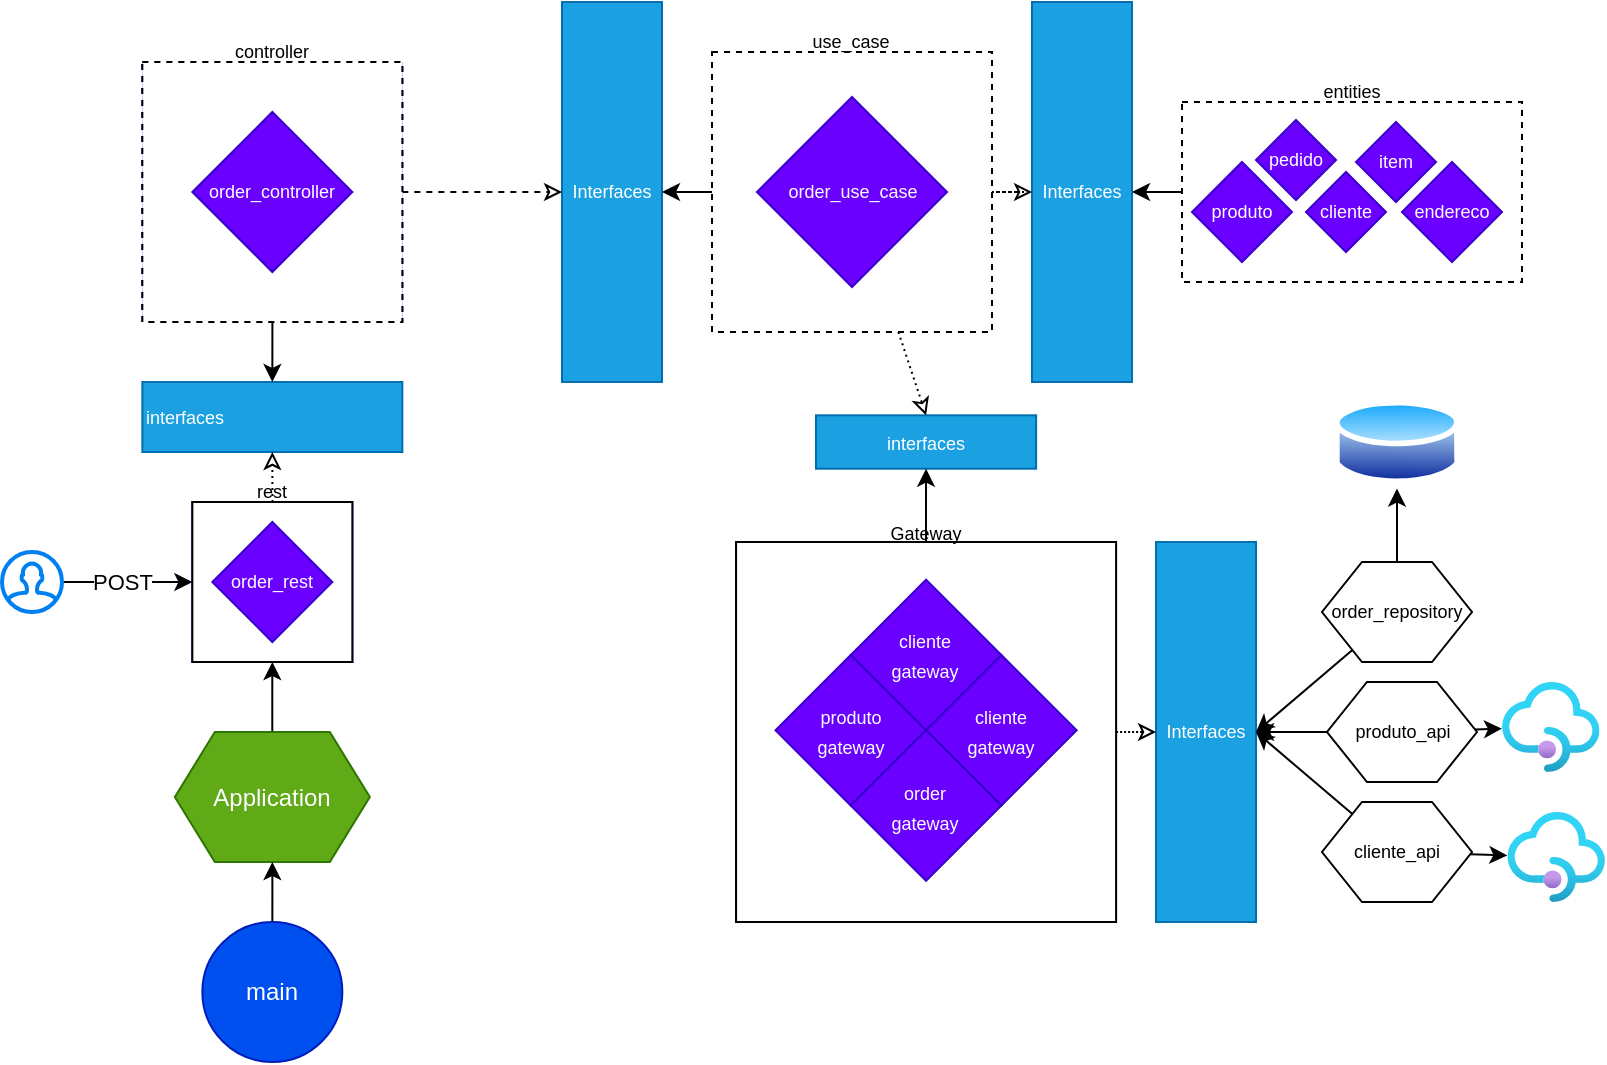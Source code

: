 <mxfile version="17.4.6" type="github">
  <diagram id="Me0cT0Ub-9uqAWpHxTRK" name="Page-1">
    <mxGraphModel dx="1673" dy="816" grid="1" gridSize="10" guides="1" tooltips="1" connect="1" arrows="1" fold="1" page="1" pageScale="1" pageWidth="827" pageHeight="1169" math="0" shadow="0">
      <root>
        <mxCell id="0" />
        <mxCell id="1" parent="0" />
        <mxCell id="1jMWOK-MhahXh-rvgt7r-34" value="Interfaces" style="rounded=0;whiteSpace=wrap;html=1;fontSize=9;fillColor=#1ba1e2;fontColor=#ffffff;strokeColor=#006EAF;" parent="1" vertex="1">
          <mxGeometry x="293" y="220" width="50" height="190" as="geometry" />
        </mxCell>
        <mxCell id="1jMWOK-MhahXh-rvgt7r-36" value="Interfaces" style="rounded=0;whiteSpace=wrap;html=1;fontSize=9;fillColor=#1ba1e2;fontColor=#ffffff;strokeColor=#006EAF;" parent="1" vertex="1">
          <mxGeometry x="528" y="220" width="50" height="190" as="geometry" />
        </mxCell>
        <mxCell id="1jMWOK-MhahXh-rvgt7r-37" style="edgeStyle=orthogonalEdgeStyle;rounded=0;orthogonalLoop=1;jettySize=auto;html=1;entryX=0;entryY=0.5;entryDx=0;entryDy=0;fontSize=9;dashed=1;endArrow=classic;endFill=0;" parent="1" source="1jMWOK-MhahXh-rvgt7r-31" target="1jMWOK-MhahXh-rvgt7r-34" edge="1">
          <mxGeometry relative="1" as="geometry" />
        </mxCell>
        <mxCell id="1jMWOK-MhahXh-rvgt7r-38" style="edgeStyle=orthogonalEdgeStyle;rounded=0;orthogonalLoop=1;jettySize=auto;html=1;entryX=1;entryY=0.5;entryDx=0;entryDy=0;fontSize=9;" parent="1" source="1jMWOK-MhahXh-rvgt7r-26" target="1jMWOK-MhahXh-rvgt7r-34" edge="1">
          <mxGeometry relative="1" as="geometry" />
        </mxCell>
        <mxCell id="1jMWOK-MhahXh-rvgt7r-43" style="edgeStyle=orthogonalEdgeStyle;rounded=0;orthogonalLoop=1;jettySize=auto;html=1;entryX=1;entryY=0.5;entryDx=0;entryDy=0;fontSize=9;" parent="1" source="1jMWOK-MhahXh-rvgt7r-23" target="1jMWOK-MhahXh-rvgt7r-36" edge="1">
          <mxGeometry relative="1" as="geometry" />
        </mxCell>
        <mxCell id="1jMWOK-MhahXh-rvgt7r-47" value="" style="group;fillColor=#6a00ff;fontColor=#ffffff;strokeColor=#3700CC;" parent="1" vertex="1" connectable="0">
          <mxGeometry x="108.17" y="470" width="80" height="80" as="geometry" />
        </mxCell>
        <mxCell id="1jMWOK-MhahXh-rvgt7r-45" value="rest" style="whiteSpace=wrap;html=1;aspect=fixed;fontSize=9;spacingBottom=90;" parent="1jMWOK-MhahXh-rvgt7r-47" vertex="1">
          <mxGeometry width="80" height="80" as="geometry" />
        </mxCell>
        <mxCell id="1jMWOK-MhahXh-rvgt7r-44" value="order_rest" style="rhombus;whiteSpace=wrap;html=1;fontSize=9;fillColor=#6a00ff;fontColor=#ffffff;strokeColor=#3700CC;" parent="1jMWOK-MhahXh-rvgt7r-47" vertex="1">
          <mxGeometry x="10" y="10" width="60" height="60" as="geometry" />
        </mxCell>
        <mxCell id="1jMWOK-MhahXh-rvgt7r-48" value="interfaces" style="rounded=0;whiteSpace=wrap;html=1;fontSize=9;fillColor=#1ba1e2;strokeColor=#006EAF;fontColor=#ffffff;align=left;" parent="1" vertex="1">
          <mxGeometry x="83.17" y="410" width="130" height="35" as="geometry" />
        </mxCell>
        <mxCell id="1jMWOK-MhahXh-rvgt7r-49" style="edgeStyle=orthogonalEdgeStyle;rounded=0;orthogonalLoop=1;jettySize=auto;html=1;entryX=0.5;entryY=1;entryDx=0;entryDy=0;fontSize=9;dashed=1;dashPattern=1 2;endArrow=classic;endFill=0;" parent="1" source="1jMWOK-MhahXh-rvgt7r-45" target="1jMWOK-MhahXh-rvgt7r-48" edge="1">
          <mxGeometry relative="1" as="geometry" />
        </mxCell>
        <mxCell id="1jMWOK-MhahXh-rvgt7r-53" style="edgeStyle=orthogonalEdgeStyle;rounded=0;orthogonalLoop=1;jettySize=auto;html=1;entryX=0.5;entryY=0;entryDx=0;entryDy=0;fontSize=9;" parent="1" source="1jMWOK-MhahXh-rvgt7r-31" target="1jMWOK-MhahXh-rvgt7r-48" edge="1">
          <mxGeometry relative="1" as="geometry" />
        </mxCell>
        <mxCell id="U3LBDuDNAgVWqFlJIJbO-2" style="edgeStyle=orthogonalEdgeStyle;rounded=0;orthogonalLoop=1;jettySize=auto;html=1;entryX=0.5;entryY=1;entryDx=0;entryDy=0;" edge="1" parent="1" source="U3LBDuDNAgVWqFlJIJbO-1" target="1jMWOK-MhahXh-rvgt7r-45">
          <mxGeometry relative="1" as="geometry" />
        </mxCell>
        <mxCell id="U3LBDuDNAgVWqFlJIJbO-1" value="Application" style="shape=hexagon;perimeter=hexagonPerimeter2;whiteSpace=wrap;html=1;fixedSize=1;fillColor=#60a917;fontColor=#ffffff;strokeColor=#2D7600;" vertex="1" parent="1">
          <mxGeometry x="99.42" y="585" width="97.5" height="65" as="geometry" />
        </mxCell>
        <mxCell id="U3LBDuDNAgVWqFlJIJbO-4" style="edgeStyle=orthogonalEdgeStyle;rounded=0;orthogonalLoop=1;jettySize=auto;html=1;entryX=0.5;entryY=1;entryDx=0;entryDy=0;" edge="1" parent="1" source="U3LBDuDNAgVWqFlJIJbO-3" target="U3LBDuDNAgVWqFlJIJbO-1">
          <mxGeometry relative="1" as="geometry" />
        </mxCell>
        <mxCell id="U3LBDuDNAgVWqFlJIJbO-3" value="main" style="ellipse;whiteSpace=wrap;html=1;aspect=fixed;fillColor=#0050ef;fontColor=#ffffff;strokeColor=#001DBC;" vertex="1" parent="1">
          <mxGeometry x="113.17" y="680" width="70" height="70" as="geometry" />
        </mxCell>
        <mxCell id="U3LBDuDNAgVWqFlJIJbO-6" style="edgeStyle=orthogonalEdgeStyle;rounded=0;orthogonalLoop=1;jettySize=auto;html=1;entryX=0;entryY=0.5;entryDx=0;entryDy=0;" edge="1" parent="1" source="U3LBDuDNAgVWqFlJIJbO-5" target="1jMWOK-MhahXh-rvgt7r-45">
          <mxGeometry relative="1" as="geometry" />
        </mxCell>
        <mxCell id="U3LBDuDNAgVWqFlJIJbO-7" value="POST" style="edgeLabel;html=1;align=center;verticalAlign=middle;resizable=0;points=[];" vertex="1" connectable="0" parent="U3LBDuDNAgVWqFlJIJbO-6">
          <mxGeometry x="-0.2" y="-2" relative="1" as="geometry">
            <mxPoint x="4" y="-2" as="offset" />
          </mxGeometry>
        </mxCell>
        <mxCell id="U3LBDuDNAgVWqFlJIJbO-5" value="" style="html=1;verticalLabelPosition=bottom;align=center;labelBackgroundColor=#ffffff;verticalAlign=top;strokeWidth=2;strokeColor=#0080F0;shadow=0;dashed=0;shape=mxgraph.ios7.icons.user;" vertex="1" parent="1">
          <mxGeometry x="13" y="495" width="30" height="30" as="geometry" />
        </mxCell>
        <mxCell id="U3LBDuDNAgVWqFlJIJbO-8" value="" style="group" vertex="1" connectable="0" parent="1">
          <mxGeometry x="83.17" y="250" width="130" height="130" as="geometry" />
        </mxCell>
        <mxCell id="1jMWOK-MhahXh-rvgt7r-32" value="" style="group;fillColor=#6a00ff;fontColor=#ffffff;strokeColor=#3700CC;dashed=1;container=0;" parent="U3LBDuDNAgVWqFlJIJbO-8" vertex="1" connectable="0">
          <mxGeometry width="130" height="130" as="geometry" />
        </mxCell>
        <mxCell id="1jMWOK-MhahXh-rvgt7r-31" value="controller" style="whiteSpace=wrap;html=1;aspect=fixed;fontSize=9;spacingBottom=140;dashed=1;" parent="U3LBDuDNAgVWqFlJIJbO-8" vertex="1">
          <mxGeometry width="130" height="130" as="geometry" />
        </mxCell>
        <mxCell id="1jMWOK-MhahXh-rvgt7r-30" value="order_controller" style="rhombus;whiteSpace=wrap;html=1;fontSize=9;fillColor=#6a00ff;fontColor=#ffffff;strokeColor=#3700CC;" parent="U3LBDuDNAgVWqFlJIJbO-8" vertex="1">
          <mxGeometry x="25" y="25" width="80" height="80" as="geometry" />
        </mxCell>
        <mxCell id="U3LBDuDNAgVWqFlJIJbO-9" value="" style="group" vertex="1" connectable="0" parent="1">
          <mxGeometry x="368" y="245" width="140" height="140" as="geometry" />
        </mxCell>
        <mxCell id="1jMWOK-MhahXh-rvgt7r-26" value="use_case" style="whiteSpace=wrap;html=1;aspect=fixed;fontSize=9;spacingBottom=150;spacingRight=1;dashed=1;" parent="U3LBDuDNAgVWqFlJIJbO-9" vertex="1">
          <mxGeometry width="140" height="140" as="geometry" />
        </mxCell>
        <mxCell id="1jMWOK-MhahXh-rvgt7r-25" value="order_use_case" style="rhombus;whiteSpace=wrap;html=1;fontSize=9;fillColor=#6a00ff;fontColor=#ffffff;strokeColor=#3700CC;" parent="U3LBDuDNAgVWqFlJIJbO-9" vertex="1">
          <mxGeometry x="22.5" y="22.5" width="95" height="95" as="geometry" />
        </mxCell>
        <mxCell id="1jMWOK-MhahXh-rvgt7r-42" value="" style="edgeStyle=orthogonalEdgeStyle;rounded=0;orthogonalLoop=1;jettySize=auto;html=1;fontSize=9;dashed=1;dashPattern=1 2;endArrow=classic;endFill=0;" parent="1" source="1jMWOK-MhahXh-rvgt7r-26" target="1jMWOK-MhahXh-rvgt7r-36" edge="1">
          <mxGeometry relative="1" as="geometry" />
        </mxCell>
        <mxCell id="U3LBDuDNAgVWqFlJIJbO-10" value="" style="group" vertex="1" connectable="0" parent="1">
          <mxGeometry x="603" y="270" width="170" height="90" as="geometry" />
        </mxCell>
        <mxCell id="1jMWOK-MhahXh-rvgt7r-23" value="entities" style="rounded=0;whiteSpace=wrap;html=1;fontSize=9;spacingBottom=100;dashed=1;" parent="U3LBDuDNAgVWqFlJIJbO-10" vertex="1">
          <mxGeometry width="170" height="90" as="geometry" />
        </mxCell>
        <mxCell id="1jMWOK-MhahXh-rvgt7r-16" value="pedido" style="rhombus;whiteSpace=wrap;html=1;fontSize=9;fillColor=#6a00ff;fontColor=#ffffff;strokeColor=#3700CC;" parent="U3LBDuDNAgVWqFlJIJbO-10" vertex="1">
          <mxGeometry x="37" y="9" width="40" height="40" as="geometry" />
        </mxCell>
        <mxCell id="1jMWOK-MhahXh-rvgt7r-17" value="cliente" style="rhombus;whiteSpace=wrap;html=1;fontSize=9;fillColor=#6a00ff;fontColor=#ffffff;strokeColor=#3700CC;" parent="U3LBDuDNAgVWqFlJIJbO-10" vertex="1">
          <mxGeometry x="62" y="35" width="40" height="40" as="geometry" />
        </mxCell>
        <mxCell id="1jMWOK-MhahXh-rvgt7r-18" value="item" style="rhombus;whiteSpace=wrap;html=1;fontSize=9;fillColor=#6a00ff;fontColor=#ffffff;strokeColor=#3700CC;" parent="U3LBDuDNAgVWqFlJIJbO-10" vertex="1">
          <mxGeometry x="87" y="10" width="40" height="40" as="geometry" />
        </mxCell>
        <mxCell id="1jMWOK-MhahXh-rvgt7r-19" value="endereco" style="rhombus;whiteSpace=wrap;html=1;fontSize=9;fillColor=#6a00ff;fontColor=#ffffff;strokeColor=#3700CC;" parent="U3LBDuDNAgVWqFlJIJbO-10" vertex="1">
          <mxGeometry x="110" y="30" width="50" height="50" as="geometry" />
        </mxCell>
        <mxCell id="1jMWOK-MhahXh-rvgt7r-20" value="produto" style="rhombus;whiteSpace=wrap;html=1;fontSize=9;fillColor=#6a00ff;fontColor=#ffffff;strokeColor=#3700CC;" parent="U3LBDuDNAgVWqFlJIJbO-10" vertex="1">
          <mxGeometry x="5" y="30" width="50" height="50" as="geometry" />
        </mxCell>
        <mxCell id="U3LBDuDNAgVWqFlJIJbO-16" value="&lt;span style=&quot;font-size: 9px&quot;&gt;interfaces&lt;/span&gt;" style="rounded=0;whiteSpace=wrap;html=1;fillColor=#1ba1e2;fontColor=#ffffff;strokeColor=#006EAF;" vertex="1" parent="1">
          <mxGeometry x="420" y="426.66" width="110.07" height="26.69" as="geometry" />
        </mxCell>
        <mxCell id="U3LBDuDNAgVWqFlJIJbO-17" style="rounded=0;orthogonalLoop=1;jettySize=auto;html=1;entryX=0.5;entryY=0;entryDx=0;entryDy=0;dashed=1;dashPattern=1 2;endArrow=classic;endFill=0;" edge="1" parent="1" source="1jMWOK-MhahXh-rvgt7r-26" target="U3LBDuDNAgVWqFlJIJbO-16">
          <mxGeometry relative="1" as="geometry" />
        </mxCell>
        <mxCell id="U3LBDuDNAgVWqFlJIJbO-18" style="edgeStyle=orthogonalEdgeStyle;rounded=0;orthogonalLoop=1;jettySize=auto;html=1;entryX=0.5;entryY=1;entryDx=0;entryDy=0;endArrow=classic;endFill=1;" edge="1" parent="1" source="U3LBDuDNAgVWqFlJIJbO-14" target="U3LBDuDNAgVWqFlJIJbO-16">
          <mxGeometry relative="1" as="geometry" />
        </mxCell>
        <mxCell id="U3LBDuDNAgVWqFlJIJbO-24" value="" style="group;fillColor=#6a00ff;fontColor=#ffffff;strokeColor=#3700CC;" vertex="1" connectable="0" parent="1">
          <mxGeometry x="380.04" y="490" width="190" height="190" as="geometry" />
        </mxCell>
        <mxCell id="U3LBDuDNAgVWqFlJIJbO-14" value="&lt;font style=&quot;font-size: 9px&quot;&gt;Gateway&lt;/font&gt;" style="whiteSpace=wrap;html=1;aspect=fixed;spacingBottom=200;" vertex="1" parent="U3LBDuDNAgVWqFlJIJbO-24">
          <mxGeometry width="190" height="190" as="geometry" />
        </mxCell>
        <mxCell id="U3LBDuDNAgVWqFlJIJbO-11" value="&lt;font style=&quot;font-size: 9px&quot;&gt;produto&lt;br&gt;gateway&lt;/font&gt;" style="rhombus;whiteSpace=wrap;html=1;fillColor=#6a00ff;fontColor=#ffffff;strokeColor=#3700CC;" vertex="1" parent="U3LBDuDNAgVWqFlJIJbO-24">
          <mxGeometry x="19.706" y="56.471" width="75.294" height="75.294" as="geometry" />
        </mxCell>
        <mxCell id="U3LBDuDNAgVWqFlJIJbO-12" value="&lt;font style=&quot;font-size: 9px&quot;&gt;cliente&lt;br&gt;gateway&lt;/font&gt;" style="rhombus;whiteSpace=wrap;html=1;fillColor=#6a00ff;fontColor=#ffffff;strokeColor=#3700CC;" vertex="1" parent="U3LBDuDNAgVWqFlJIJbO-24">
          <mxGeometry x="95" y="56.471" width="75.294" height="75.294" as="geometry" />
        </mxCell>
        <mxCell id="U3LBDuDNAgVWqFlJIJbO-13" value="&lt;font style=&quot;font-size: 9px&quot;&gt;cliente&lt;br&gt;gateway&lt;/font&gt;" style="rhombus;whiteSpace=wrap;html=1;fillColor=#6a00ff;fontColor=#ffffff;strokeColor=#3700CC;" vertex="1" parent="U3LBDuDNAgVWqFlJIJbO-24">
          <mxGeometry x="57.353" y="18.824" width="75.294" height="75.294" as="geometry" />
        </mxCell>
        <mxCell id="U3LBDuDNAgVWqFlJIJbO-23" value="&lt;font style=&quot;font-size: 9px&quot;&gt;order&lt;br&gt;gateway&lt;/font&gt;" style="rhombus;whiteSpace=wrap;html=1;fillColor=#6a00ff;fontColor=#ffffff;strokeColor=#3700CC;" vertex="1" parent="U3LBDuDNAgVWqFlJIJbO-24">
          <mxGeometry x="57.35" y="94.121" width="75.294" height="75.294" as="geometry" />
        </mxCell>
        <mxCell id="U3LBDuDNAgVWqFlJIJbO-25" value="Interfaces" style="rounded=0;whiteSpace=wrap;html=1;fontSize=9;fillColor=#1ba1e2;fontColor=#ffffff;strokeColor=#006EAF;" vertex="1" parent="1">
          <mxGeometry x="590" y="490" width="50" height="190" as="geometry" />
        </mxCell>
        <mxCell id="U3LBDuDNAgVWqFlJIJbO-31" style="edgeStyle=none;rounded=0;orthogonalLoop=1;jettySize=auto;html=1;entryX=1;entryY=0.5;entryDx=0;entryDy=0;fontSize=9;endArrow=classic;endFill=1;" edge="1" parent="1" source="U3LBDuDNAgVWqFlJIJbO-27" target="U3LBDuDNAgVWqFlJIJbO-25">
          <mxGeometry relative="1" as="geometry" />
        </mxCell>
        <mxCell id="U3LBDuDNAgVWqFlJIJbO-40" style="edgeStyle=none;rounded=0;orthogonalLoop=1;jettySize=auto;html=1;fontSize=9;endArrow=classic;endFill=1;" edge="1" parent="1" source="U3LBDuDNAgVWqFlJIJbO-27" target="U3LBDuDNAgVWqFlJIJbO-39">
          <mxGeometry relative="1" as="geometry" />
        </mxCell>
        <mxCell id="U3LBDuDNAgVWqFlJIJbO-27" value="order_repository" style="shape=hexagon;perimeter=hexagonPerimeter2;whiteSpace=wrap;html=1;fixedSize=1;fontSize=9;" vertex="1" parent="1">
          <mxGeometry x="673" y="500" width="75" height="50" as="geometry" />
        </mxCell>
        <mxCell id="U3LBDuDNAgVWqFlJIJbO-36" style="edgeStyle=none;rounded=0;orthogonalLoop=1;jettySize=auto;html=1;entryX=1;entryY=0.5;entryDx=0;entryDy=0;fontSize=9;endArrow=classic;endFill=1;" edge="1" parent="1" source="U3LBDuDNAgVWqFlJIJbO-28" target="U3LBDuDNAgVWqFlJIJbO-25">
          <mxGeometry relative="1" as="geometry" />
        </mxCell>
        <mxCell id="U3LBDuDNAgVWqFlJIJbO-45" style="edgeStyle=none;rounded=0;orthogonalLoop=1;jettySize=auto;html=1;fontSize=9;endArrow=classic;endFill=1;" edge="1" parent="1" source="U3LBDuDNAgVWqFlJIJbO-28" target="U3LBDuDNAgVWqFlJIJbO-44">
          <mxGeometry relative="1" as="geometry" />
        </mxCell>
        <mxCell id="U3LBDuDNAgVWqFlJIJbO-28" value="produto_api" style="shape=hexagon;perimeter=hexagonPerimeter2;whiteSpace=wrap;html=1;fixedSize=1;fontSize=9;" vertex="1" parent="1">
          <mxGeometry x="675.5" y="560" width="75" height="50" as="geometry" />
        </mxCell>
        <mxCell id="U3LBDuDNAgVWqFlJIJbO-37" style="edgeStyle=none;rounded=0;orthogonalLoop=1;jettySize=auto;html=1;entryX=1;entryY=0.5;entryDx=0;entryDy=0;fontSize=9;endArrow=classic;endFill=1;" edge="1" parent="1" source="U3LBDuDNAgVWqFlJIJbO-29" target="U3LBDuDNAgVWqFlJIJbO-25">
          <mxGeometry relative="1" as="geometry" />
        </mxCell>
        <mxCell id="U3LBDuDNAgVWqFlJIJbO-47" style="edgeStyle=none;rounded=0;orthogonalLoop=1;jettySize=auto;html=1;fontSize=9;endArrow=classic;endFill=1;" edge="1" parent="1" source="U3LBDuDNAgVWqFlJIJbO-29" target="U3LBDuDNAgVWqFlJIJbO-46">
          <mxGeometry relative="1" as="geometry" />
        </mxCell>
        <mxCell id="U3LBDuDNAgVWqFlJIJbO-29" value="cliente_api" style="shape=hexagon;perimeter=hexagonPerimeter2;whiteSpace=wrap;html=1;fixedSize=1;fontSize=9;" vertex="1" parent="1">
          <mxGeometry x="673" y="620" width="75" height="50" as="geometry" />
        </mxCell>
        <mxCell id="U3LBDuDNAgVWqFlJIJbO-38" style="edgeStyle=none;rounded=0;orthogonalLoop=1;jettySize=auto;html=1;exitX=1;exitY=0.5;exitDx=0;exitDy=0;entryX=0;entryY=0.5;entryDx=0;entryDy=0;fontSize=9;endArrow=classic;endFill=0;dashed=1;dashPattern=1 1;" edge="1" parent="1" source="U3LBDuDNAgVWqFlJIJbO-14" target="U3LBDuDNAgVWqFlJIJbO-25">
          <mxGeometry relative="1" as="geometry" />
        </mxCell>
        <mxCell id="U3LBDuDNAgVWqFlJIJbO-39" value="" style="aspect=fixed;perimeter=ellipsePerimeter;html=1;align=center;shadow=0;dashed=0;spacingTop=3;image;image=img/lib/active_directory/database.svg;fontSize=9;" vertex="1" parent="1">
          <mxGeometry x="679" y="416.69" width="63" height="46.62" as="geometry" />
        </mxCell>
        <mxCell id="U3LBDuDNAgVWqFlJIJbO-44" value="" style="aspect=fixed;html=1;points=[];align=center;image;fontSize=12;image=img/lib/azure2/app_services/API_Management_Services.svg;" vertex="1" parent="1">
          <mxGeometry x="763" y="560" width="48.75" height="45" as="geometry" />
        </mxCell>
        <mxCell id="U3LBDuDNAgVWqFlJIJbO-46" value="" style="aspect=fixed;html=1;points=[];align=center;image;fontSize=12;image=img/lib/azure2/app_services/API_Management_Services.svg;" vertex="1" parent="1">
          <mxGeometry x="765.7" y="625" width="48.76" height="45" as="geometry" />
        </mxCell>
      </root>
    </mxGraphModel>
  </diagram>
</mxfile>
